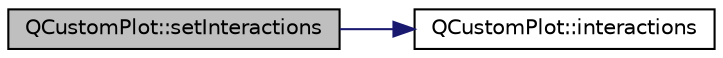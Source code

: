 digraph "QCustomPlot::setInteractions"
{
  edge [fontname="Helvetica",fontsize="10",labelfontname="Helvetica",labelfontsize="10"];
  node [fontname="Helvetica",fontsize="10",shape=record];
  rankdir="LR";
  Node1 [label="QCustomPlot::setInteractions",height=0.2,width=0.4,color="black", fillcolor="grey75", style="filled", fontcolor="black"];
  Node1 -> Node2 [color="midnightblue",fontsize="10",style="solid",fontname="Helvetica"];
  Node2 [label="QCustomPlot::interactions",height=0.2,width=0.4,color="black", fillcolor="white", style="filled",URL="$class_q_custom_plot.html#a12401c02b6949a717f5749bb28c62983"];
}
